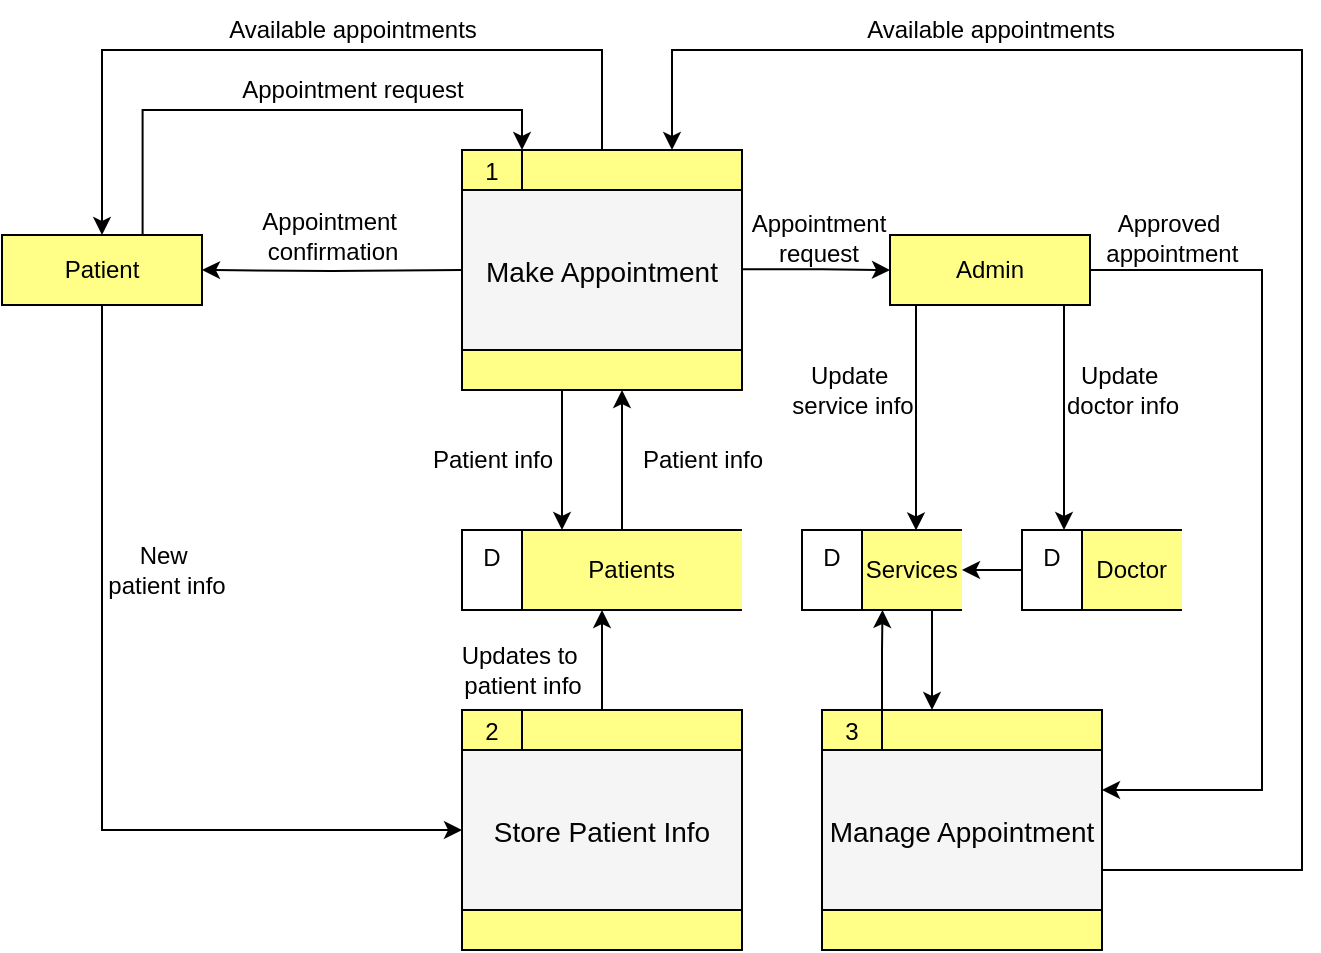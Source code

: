<mxfile version="24.4.10" type="github">
  <diagram name="Page-1" id="c7558073-3199-34d8-9f00-42111426c3f3">
    <mxGraphModel dx="1122" dy="1882" grid="1" gridSize="10" guides="1" tooltips="1" connect="1" arrows="1" fold="1" page="1" pageScale="1" pageWidth="826" pageHeight="1169" background="none" math="0" shadow="0">
      <root>
        <mxCell id="0" />
        <mxCell id="1" parent="0" />
        <mxCell id="12" value="Admin" style="whiteSpace=wrap;align=center;verticalAlign=middle;fontStyle=0;strokeWidth=1;fillColor=#ffff88;strokeColor=#000000;" parent="1" vertex="1">
          <mxGeometry x="524" y="82.5" width="100" height="35" as="geometry" />
        </mxCell>
        <mxCell id="67" value="" style="edgeStyle=elbowEdgeStyle;elbow=horizontal;strokeColor=default;strokeWidth=1;fontColor=default;labelBackgroundColor=default;entryX=0;entryY=0.5;entryDx=0;entryDy=0;" parent="1" target="12" edge="1">
          <mxGeometry width="100" height="100" relative="1" as="geometry">
            <mxPoint x="450" y="99.58" as="sourcePoint" />
            <mxPoint x="520" y="99.58" as="targetPoint" />
            <Array as="points">
              <mxPoint x="480" y="239.58" />
            </Array>
          </mxGeometry>
        </mxCell>
        <mxCell id="ecSNK2-rzR-k5JYxGE2O-107" value="" style="group;fontSize=14;" vertex="1" connectable="0" parent="1">
          <mxGeometry x="310" y="320" width="140" height="120" as="geometry" />
        </mxCell>
        <mxCell id="ecSNK2-rzR-k5JYxGE2O-101" value="" style="group" vertex="1" connectable="0" parent="ecSNK2-rzR-k5JYxGE2O-107">
          <mxGeometry width="140" height="120" as="geometry" />
        </mxCell>
        <mxCell id="ecSNK2-rzR-k5JYxGE2O-106" value="" style="group;strokeColor=default;" vertex="1" connectable="0" parent="ecSNK2-rzR-k5JYxGE2O-101">
          <mxGeometry width="140" height="120" as="geometry" />
        </mxCell>
        <mxCell id="ecSNK2-rzR-k5JYxGE2O-100" value="Store Patient Info" style="group;container=0;verticalAlign=middle;fillColor=#f5f5f5;fontColor=#030303;strokeColor=#000000;fontSize=14;" vertex="1" connectable="0" parent="ecSNK2-rzR-k5JYxGE2O-106">
          <mxGeometry width="140" height="120" as="geometry" />
        </mxCell>
        <mxCell id="ecSNK2-rzR-k5JYxGE2O-99" value="" style="endArrow=none;html=1;rounded=0;exitX=0;exitY=0.25;exitDx=0;exitDy=0;entryX=1;entryY=0.25;entryDx=0;entryDy=0;" edge="1" parent="ecSNK2-rzR-k5JYxGE2O-106">
          <mxGeometry width="50" height="50" relative="1" as="geometry">
            <mxPoint y="100.003" as="sourcePoint" />
            <mxPoint x="140" y="100.003" as="targetPoint" />
          </mxGeometry>
        </mxCell>
        <mxCell id="ecSNK2-rzR-k5JYxGE2O-108" value="" style="rounded=0;whiteSpace=wrap;html=1;fillColor=#ffff88;strokeColor=#000000;" vertex="1" parent="ecSNK2-rzR-k5JYxGE2O-106">
          <mxGeometry width="140" height="20" as="geometry" />
        </mxCell>
        <mxCell id="62" value="2" style="text;spacingTop=-5;align=center;verticalAlign=bottom;fontColor=default;" parent="ecSNK2-rzR-k5JYxGE2O-106" vertex="1">
          <mxGeometry width="30" height="20" as="geometry" />
        </mxCell>
        <mxCell id="ecSNK2-rzR-k5JYxGE2O-114" value="" style="rounded=0;whiteSpace=wrap;html=1;fillColor=#ffff88;strokeColor=#000000;" vertex="1" parent="ecSNK2-rzR-k5JYxGE2O-106">
          <mxGeometry y="100" width="140" height="20" as="geometry" />
        </mxCell>
        <mxCell id="ecSNK2-rzR-k5JYxGE2O-104" value="" style="endArrow=none;html=1;rounded=0;" edge="1" parent="ecSNK2-rzR-k5JYxGE2O-107">
          <mxGeometry width="50" height="50" relative="1" as="geometry">
            <mxPoint x="30" y="20" as="sourcePoint" />
            <mxPoint x="30" as="targetPoint" />
          </mxGeometry>
        </mxCell>
        <mxCell id="ecSNK2-rzR-k5JYxGE2O-115" value="" style="group" vertex="1" connectable="0" parent="1">
          <mxGeometry x="310" y="40" width="140" height="120" as="geometry" />
        </mxCell>
        <mxCell id="ecSNK2-rzR-k5JYxGE2O-116" value="" style="group" vertex="1" connectable="0" parent="ecSNK2-rzR-k5JYxGE2O-115">
          <mxGeometry width="140" height="120" as="geometry" />
        </mxCell>
        <mxCell id="ecSNK2-rzR-k5JYxGE2O-117" value="" style="group;strokeColor=default;" vertex="1" connectable="0" parent="ecSNK2-rzR-k5JYxGE2O-116">
          <mxGeometry width="140" height="120" as="geometry" />
        </mxCell>
        <mxCell id="ecSNK2-rzR-k5JYxGE2O-118" value="Make Appointment" style="group;container=0;verticalAlign=middle;fillColor=#f5f5f5;fontColor=#030303;strokeColor=#000000;fontSize=14;" vertex="1" connectable="0" parent="ecSNK2-rzR-k5JYxGE2O-117">
          <mxGeometry width="140" height="120" as="geometry" />
        </mxCell>
        <mxCell id="ecSNK2-rzR-k5JYxGE2O-119" value="" style="endArrow=none;html=1;rounded=0;exitX=0;exitY=0.25;exitDx=0;exitDy=0;entryX=1;entryY=0.25;entryDx=0;entryDy=0;" edge="1" parent="ecSNK2-rzR-k5JYxGE2O-117">
          <mxGeometry width="50" height="50" relative="1" as="geometry">
            <mxPoint y="100.003" as="sourcePoint" />
            <mxPoint x="140" y="100.003" as="targetPoint" />
          </mxGeometry>
        </mxCell>
        <mxCell id="ecSNK2-rzR-k5JYxGE2O-120" value="" style="rounded=0;whiteSpace=wrap;html=1;fillColor=#ffff88;strokeColor=#000000;" vertex="1" parent="ecSNK2-rzR-k5JYxGE2O-117">
          <mxGeometry width="140" height="20" as="geometry" />
        </mxCell>
        <mxCell id="ecSNK2-rzR-k5JYxGE2O-121" value="1" style="text;spacingTop=-5;align=center;verticalAlign=bottom;fontColor=default;" vertex="1" parent="ecSNK2-rzR-k5JYxGE2O-117">
          <mxGeometry width="30" height="20" as="geometry" />
        </mxCell>
        <mxCell id="ecSNK2-rzR-k5JYxGE2O-122" value="" style="rounded=0;whiteSpace=wrap;html=1;fillColor=#ffff88;strokeColor=#000000;" vertex="1" parent="ecSNK2-rzR-k5JYxGE2O-117">
          <mxGeometry y="100" width="140" height="20" as="geometry" />
        </mxCell>
        <mxCell id="ecSNK2-rzR-k5JYxGE2O-123" value="" style="endArrow=none;html=1;rounded=0;" edge="1" parent="ecSNK2-rzR-k5JYxGE2O-115">
          <mxGeometry width="50" height="50" relative="1" as="geometry">
            <mxPoint x="30" y="20" as="sourcePoint" />
            <mxPoint x="30" as="targetPoint" />
          </mxGeometry>
        </mxCell>
        <mxCell id="ecSNK2-rzR-k5JYxGE2O-135" style="edgeStyle=orthogonalEdgeStyle;rounded=0;orthogonalLoop=1;jettySize=auto;html=1;entryX=1;entryY=0.5;entryDx=0;entryDy=0;" edge="1" parent="1" target="ecSNK2-rzR-k5JYxGE2O-125">
          <mxGeometry relative="1" as="geometry">
            <mxPoint x="290" y="99.931" as="targetPoint" />
            <mxPoint x="310" y="100" as="sourcePoint" />
          </mxGeometry>
        </mxCell>
        <mxCell id="ecSNK2-rzR-k5JYxGE2O-139" style="edgeStyle=orthogonalEdgeStyle;rounded=0;orthogonalLoop=1;jettySize=auto;html=1;exitX=0.703;exitY=0.027;exitDx=0;exitDy=0;entryX=0.5;entryY=0;entryDx=0;entryDy=0;exitPerimeter=0;" edge="1" parent="1" source="ecSNK2-rzR-k5JYxGE2O-125">
          <mxGeometry relative="1" as="geometry">
            <mxPoint x="90" y="82.5" as="sourcePoint" />
            <mxPoint x="340" y="40" as="targetPoint" />
            <Array as="points">
              <mxPoint x="150" y="20" />
              <mxPoint x="340" y="20" />
            </Array>
          </mxGeometry>
        </mxCell>
        <mxCell id="ecSNK2-rzR-k5JYxGE2O-140" style="edgeStyle=orthogonalEdgeStyle;rounded=0;orthogonalLoop=1;jettySize=auto;html=1;exitX=0.5;exitY=1;exitDx=0;exitDy=0;" edge="1" parent="1" source="ecSNK2-rzR-k5JYxGE2O-125">
          <mxGeometry relative="1" as="geometry">
            <mxPoint x="310" y="380" as="targetPoint" />
            <Array as="points">
              <mxPoint x="130" y="380" />
            </Array>
          </mxGeometry>
        </mxCell>
        <mxCell id="ecSNK2-rzR-k5JYxGE2O-125" value="Patient" style="whiteSpace=wrap;align=center;verticalAlign=middle;fontStyle=0;strokeWidth=1;fillColor=#ffff88;strokeColor=#000000;" vertex="1" parent="1">
          <mxGeometry x="80" y="82.5" width="100" height="35" as="geometry" />
        </mxCell>
        <mxCell id="ecSNK2-rzR-k5JYxGE2O-126" value="" style="group" vertex="1" connectable="0" parent="1">
          <mxGeometry x="310" y="230" width="140" height="40" as="geometry" />
        </mxCell>
        <mxCell id="ecSNK2-rzR-k5JYxGE2O-96" value="&lt;span style=&quot;white-space: pre;&quot;&gt;&#x9;&lt;/span&gt;Patients" style="html=1;dashed=0;whiteSpace=wrap;shape=mxgraph.dfd.dataStoreID;align=center;spacingLeft=3;points=[[0,0],[0.5,0],[1,0],[0,0.5],[1,0.5],[0,1],[0.5,1],[1,1]];fillColor=#ffff88;strokeColor=#000000;" vertex="1" parent="ecSNK2-rzR-k5JYxGE2O-126">
          <mxGeometry width="140" height="40" as="geometry" />
        </mxCell>
        <mxCell id="ecSNK2-rzR-k5JYxGE2O-124" value="D" style="rounded=0;whiteSpace=wrap;html=1;verticalAlign=top;" vertex="1" parent="ecSNK2-rzR-k5JYxGE2O-126">
          <mxGeometry width="30" height="40" as="geometry" />
        </mxCell>
        <mxCell id="ecSNK2-rzR-k5JYxGE2O-138" style="edgeStyle=orthogonalEdgeStyle;rounded=0;orthogonalLoop=1;jettySize=auto;html=1;exitX=0.5;exitY=0;exitDx=0;exitDy=0;entryX=0.5;entryY=0;entryDx=0;entryDy=0;" edge="1" parent="1" source="ecSNK2-rzR-k5JYxGE2O-120" target="ecSNK2-rzR-k5JYxGE2O-125">
          <mxGeometry relative="1" as="geometry">
            <mxPoint x="180" y="82.5" as="targetPoint" />
            <mxPoint x="370" y="40" as="sourcePoint" />
            <Array as="points">
              <mxPoint x="380" y="-10" />
              <mxPoint x="130" y="-10" />
            </Array>
          </mxGeometry>
        </mxCell>
        <mxCell id="ecSNK2-rzR-k5JYxGE2O-144" value="Appointment&amp;nbsp;&lt;div&gt;&lt;span style=&quot;background-color: initial;&quot;&gt;confirmation&lt;/span&gt;&lt;/div&gt;" style="text;html=1;align=center;verticalAlign=middle;resizable=0;points=[];autosize=1;strokeColor=none;fillColor=none;" vertex="1" parent="1">
          <mxGeometry x="200" y="63" width="90" height="40" as="geometry" />
        </mxCell>
        <mxCell id="ecSNK2-rzR-k5JYxGE2O-145" value="Available appointments" style="text;html=1;align=center;verticalAlign=middle;resizable=0;points=[];autosize=1;strokeColor=none;fillColor=none;" vertex="1" parent="1">
          <mxGeometry x="180" y="-35" width="150" height="30" as="geometry" />
        </mxCell>
        <mxCell id="ecSNK2-rzR-k5JYxGE2O-147" value="Appointment request" style="text;html=1;align=center;verticalAlign=middle;resizable=0;points=[];autosize=1;strokeColor=none;fillColor=none;" vertex="1" parent="1">
          <mxGeometry x="190" y="-5" width="130" height="30" as="geometry" />
        </mxCell>
        <mxCell id="ecSNK2-rzR-k5JYxGE2O-150" value="Available&amp;nbsp;&lt;span style=&quot;background-color: initial;&quot;&gt;appointments&lt;/span&gt;" style="text;html=1;align=center;verticalAlign=middle;resizable=0;points=[];autosize=1;strokeColor=none;fillColor=none;" vertex="1" parent="1">
          <mxGeometry x="499" y="-35" width="150" height="30" as="geometry" />
        </mxCell>
        <mxCell id="ecSNK2-rzR-k5JYxGE2O-151" value="Approved&lt;div&gt;&amp;nbsp;appointment&lt;/div&gt;" style="text;html=1;align=center;verticalAlign=middle;resizable=0;points=[];autosize=1;strokeColor=none;fillColor=none;" vertex="1" parent="1">
          <mxGeometry x="618" y="64" width="90" height="40" as="geometry" />
        </mxCell>
        <mxCell id="ecSNK2-rzR-k5JYxGE2O-152" value="Appointment&lt;div&gt;request&lt;/div&gt;" style="text;html=1;align=center;verticalAlign=middle;resizable=0;points=[];autosize=1;strokeColor=none;fillColor=none;" vertex="1" parent="1">
          <mxGeometry x="443" y="64" width="90" height="40" as="geometry" />
        </mxCell>
        <mxCell id="ecSNK2-rzR-k5JYxGE2O-153" value="New&amp;nbsp;&lt;div&gt;patient info&lt;/div&gt;" style="text;html=1;align=center;verticalAlign=middle;resizable=0;points=[];autosize=1;strokeColor=none;fillColor=none;" vertex="1" parent="1">
          <mxGeometry x="122" y="230" width="80" height="40" as="geometry" />
        </mxCell>
        <mxCell id="ecSNK2-rzR-k5JYxGE2O-154" value="Updates to&amp;nbsp;&lt;div&gt;patient info&lt;/div&gt;" style="text;html=1;align=center;verticalAlign=middle;resizable=0;points=[];autosize=1;strokeColor=none;fillColor=none;" vertex="1" parent="1">
          <mxGeometry x="300" y="280" width="80" height="40" as="geometry" />
        </mxCell>
        <mxCell id="ecSNK2-rzR-k5JYxGE2O-155" value="&lt;div&gt;Patient info&lt;/div&gt;" style="text;html=1;align=center;verticalAlign=middle;resizable=0;points=[];autosize=1;strokeColor=none;fillColor=none;" vertex="1" parent="1">
          <mxGeometry x="390" y="180" width="80" height="30" as="geometry" />
        </mxCell>
        <mxCell id="ecSNK2-rzR-k5JYxGE2O-156" value="&lt;div&gt;Patient info&lt;/div&gt;" style="text;html=1;align=center;verticalAlign=middle;resizable=0;points=[];autosize=1;strokeColor=none;fillColor=none;" vertex="1" parent="1">
          <mxGeometry x="285" y="180" width="80" height="30" as="geometry" />
        </mxCell>
        <mxCell id="ecSNK2-rzR-k5JYxGE2O-169" value="" style="edgeStyle=elbowEdgeStyle;elbow=horizontal;strokeColor=default;strokeWidth=1;fontColor=default;labelBackgroundColor=default;entryX=0.75;entryY=1;entryDx=0;entryDy=0;" edge="1" parent="1">
          <mxGeometry width="100" height="100" relative="1" as="geometry">
            <mxPoint x="390" y="230" as="sourcePoint" />
            <mxPoint x="390" y="160.0" as="targetPoint" />
          </mxGeometry>
        </mxCell>
        <mxCell id="ecSNK2-rzR-k5JYxGE2O-170" value="" style="group" vertex="1" connectable="0" parent="1">
          <mxGeometry x="480" y="230" width="80" height="40" as="geometry" />
        </mxCell>
        <mxCell id="ecSNK2-rzR-k5JYxGE2O-171" value="&lt;span style=&quot;white-space: pre;&quot;&gt;&#x9;&lt;/span&gt;Services" style="html=1;dashed=0;whiteSpace=wrap;shape=mxgraph.dfd.dataStoreID;align=center;spacingLeft=3;points=[[0,0],[0.5,0],[1,0],[0,0.5],[1,0.5],[0,1],[0.5,1],[1,1]];fillColor=#ffff88;strokeColor=#000000;" vertex="1" parent="ecSNK2-rzR-k5JYxGE2O-170">
          <mxGeometry width="80" height="40" as="geometry" />
        </mxCell>
        <mxCell id="ecSNK2-rzR-k5JYxGE2O-173" value="D" style="rounded=0;whiteSpace=wrap;html=1;verticalAlign=top;" vertex="1" parent="ecSNK2-rzR-k5JYxGE2O-170">
          <mxGeometry width="30" height="40" as="geometry" />
        </mxCell>
        <mxCell id="ecSNK2-rzR-k5JYxGE2O-143" style="edgeStyle=orthogonalEdgeStyle;rounded=0;orthogonalLoop=1;jettySize=auto;html=1;exitX=0.25;exitY=1;exitDx=0;exitDy=0;" edge="1" parent="1">
          <mxGeometry relative="1" as="geometry">
            <mxPoint x="360" y="230" as="targetPoint" />
            <mxPoint x="360" y="160" as="sourcePoint" />
          </mxGeometry>
        </mxCell>
        <mxCell id="ecSNK2-rzR-k5JYxGE2O-141" style="edgeStyle=orthogonalEdgeStyle;rounded=0;orthogonalLoop=1;jettySize=auto;html=1;entryX=0.5;entryY=1;entryDx=0;entryDy=0;exitX=0.5;exitY=0;exitDx=0;exitDy=0;" edge="1" parent="1" source="ecSNK2-rzR-k5JYxGE2O-108" target="ecSNK2-rzR-k5JYxGE2O-96">
          <mxGeometry relative="1" as="geometry">
            <mxPoint x="240" y="249.294" as="targetPoint" />
            <mxPoint x="220" y="250" as="sourcePoint" />
          </mxGeometry>
        </mxCell>
        <mxCell id="ecSNK2-rzR-k5JYxGE2O-200" value="" style="group" vertex="1" connectable="0" parent="1">
          <mxGeometry x="590" y="230" width="80" height="40" as="geometry" />
        </mxCell>
        <mxCell id="ecSNK2-rzR-k5JYxGE2O-201" value="&lt;span style=&quot;white-space: pre;&quot;&gt;&#x9;&lt;/span&gt;Doctor" style="html=1;dashed=0;whiteSpace=wrap;shape=mxgraph.dfd.dataStoreID;align=center;spacingLeft=3;points=[[0,0],[0.5,0],[1,0],[0,0.5],[1,0.5],[0,1],[0.5,1],[1,1]];fillColor=#ffff88;strokeColor=#000000;" vertex="1" parent="ecSNK2-rzR-k5JYxGE2O-200">
          <mxGeometry width="80" height="40" as="geometry" />
        </mxCell>
        <mxCell id="ecSNK2-rzR-k5JYxGE2O-202" value="D" style="rounded=0;whiteSpace=wrap;html=1;verticalAlign=top;" vertex="1" parent="ecSNK2-rzR-k5JYxGE2O-200">
          <mxGeometry width="30" height="40" as="geometry" />
        </mxCell>
        <mxCell id="ecSNK2-rzR-k5JYxGE2O-203" value="" style="group" vertex="1" connectable="0" parent="1">
          <mxGeometry x="490" y="320" width="140" height="120" as="geometry" />
        </mxCell>
        <mxCell id="ecSNK2-rzR-k5JYxGE2O-204" value="" style="group" vertex="1" connectable="0" parent="ecSNK2-rzR-k5JYxGE2O-203">
          <mxGeometry width="140" height="120" as="geometry" />
        </mxCell>
        <mxCell id="ecSNK2-rzR-k5JYxGE2O-205" value="" style="group;strokeColor=default;" vertex="1" connectable="0" parent="ecSNK2-rzR-k5JYxGE2O-204">
          <mxGeometry width="140" height="120" as="geometry" />
        </mxCell>
        <mxCell id="ecSNK2-rzR-k5JYxGE2O-206" value="Manage Appointment" style="group;container=0;verticalAlign=middle;fillColor=#f5f5f5;fontColor=#030303;strokeColor=#000000;fontSize=14;" vertex="1" connectable="0" parent="ecSNK2-rzR-k5JYxGE2O-205">
          <mxGeometry width="140" height="120" as="geometry" />
        </mxCell>
        <mxCell id="ecSNK2-rzR-k5JYxGE2O-207" value="" style="endArrow=none;html=1;rounded=0;exitX=0;exitY=0.25;exitDx=0;exitDy=0;entryX=1;entryY=0.25;entryDx=0;entryDy=0;" edge="1" parent="ecSNK2-rzR-k5JYxGE2O-205">
          <mxGeometry width="50" height="50" relative="1" as="geometry">
            <mxPoint y="100.003" as="sourcePoint" />
            <mxPoint x="140" y="100.003" as="targetPoint" />
          </mxGeometry>
        </mxCell>
        <mxCell id="ecSNK2-rzR-k5JYxGE2O-208" value="" style="rounded=0;whiteSpace=wrap;html=1;fillColor=#ffff88;strokeColor=#000000;" vertex="1" parent="ecSNK2-rzR-k5JYxGE2O-205">
          <mxGeometry width="140" height="20" as="geometry" />
        </mxCell>
        <mxCell id="ecSNK2-rzR-k5JYxGE2O-209" value="3" style="text;spacingTop=-5;align=center;verticalAlign=bottom;fontColor=default;" vertex="1" parent="ecSNK2-rzR-k5JYxGE2O-205">
          <mxGeometry width="30" height="20" as="geometry" />
        </mxCell>
        <mxCell id="ecSNK2-rzR-k5JYxGE2O-210" value="" style="rounded=0;whiteSpace=wrap;html=1;fillColor=#ffff88;strokeColor=#000000;" vertex="1" parent="ecSNK2-rzR-k5JYxGE2O-205">
          <mxGeometry y="100" width="140" height="20" as="geometry" />
        </mxCell>
        <mxCell id="ecSNK2-rzR-k5JYxGE2O-211" value="" style="endArrow=none;html=1;rounded=0;" edge="1" parent="ecSNK2-rzR-k5JYxGE2O-203">
          <mxGeometry width="50" height="50" relative="1" as="geometry">
            <mxPoint x="30" y="20" as="sourcePoint" />
            <mxPoint x="30" as="targetPoint" />
          </mxGeometry>
        </mxCell>
        <mxCell id="ecSNK2-rzR-k5JYxGE2O-216" value="&lt;div&gt;Update&amp;nbsp;&lt;/div&gt;&lt;div&gt;&lt;span style=&quot;background-color: initial;&quot;&gt;service info&lt;/span&gt;&lt;br&gt;&lt;/div&gt;" style="text;html=1;align=center;verticalAlign=middle;resizable=0;points=[];autosize=1;strokeColor=none;fillColor=none;" vertex="1" parent="1">
          <mxGeometry x="465" y="140" width="80" height="40" as="geometry" />
        </mxCell>
        <mxCell id="ecSNK2-rzR-k5JYxGE2O-217" value="&lt;div&gt;Update&amp;nbsp;&lt;/div&gt;&lt;div&gt;&lt;span style=&quot;background-color: initial;&quot;&gt;doctor info&lt;/span&gt;&lt;br&gt;&lt;/div&gt;" style="text;html=1;align=center;verticalAlign=middle;resizable=0;points=[];autosize=1;strokeColor=none;fillColor=none;" vertex="1" parent="1">
          <mxGeometry x="600" y="140" width="80" height="40" as="geometry" />
        </mxCell>
        <mxCell id="ecSNK2-rzR-k5JYxGE2O-219" style="edgeStyle=orthogonalEdgeStyle;rounded=0;orthogonalLoop=1;jettySize=auto;html=1;exitX=0.75;exitY=1;exitDx=0;exitDy=0;" edge="1" parent="1">
          <mxGeometry relative="1" as="geometry">
            <mxPoint x="610" y="117.5" as="sourcePoint" />
            <mxPoint x="611" y="230" as="targetPoint" />
            <Array as="points">
              <mxPoint x="611" y="118" />
            </Array>
          </mxGeometry>
        </mxCell>
        <mxCell id="ecSNK2-rzR-k5JYxGE2O-220" style="edgeStyle=orthogonalEdgeStyle;rounded=0;orthogonalLoop=1;jettySize=auto;html=1;entryX=0.708;entryY=0.004;entryDx=0;entryDy=0;exitX=0.25;exitY=1;exitDx=0;exitDy=0;entryPerimeter=0;" edge="1" parent="1" source="12" target="ecSNK2-rzR-k5JYxGE2O-171">
          <mxGeometry relative="1" as="geometry">
            <mxPoint x="660" y="125" as="sourcePoint" />
            <mxPoint x="591" y="249" as="targetPoint" />
            <Array as="points">
              <mxPoint x="537" y="118" />
              <mxPoint x="537" y="230" />
            </Array>
          </mxGeometry>
        </mxCell>
        <mxCell id="ecSNK2-rzR-k5JYxGE2O-222" style="edgeStyle=orthogonalEdgeStyle;rounded=0;orthogonalLoop=1;jettySize=auto;html=1;" edge="1" parent="1">
          <mxGeometry relative="1" as="geometry">
            <mxPoint x="545" y="270" as="sourcePoint" />
            <mxPoint x="545" y="320" as="targetPoint" />
          </mxGeometry>
        </mxCell>
        <mxCell id="ecSNK2-rzR-k5JYxGE2O-228" style="edgeStyle=orthogonalEdgeStyle;rounded=0;orthogonalLoop=1;jettySize=auto;html=1;entryX=0.75;entryY=0;entryDx=0;entryDy=0;" edge="1" parent="1" target="ecSNK2-rzR-k5JYxGE2O-120">
          <mxGeometry relative="1" as="geometry">
            <mxPoint x="630" y="400" as="sourcePoint" />
            <mxPoint x="590" y="63" as="targetPoint" />
            <Array as="points">
              <mxPoint x="730" y="400" />
              <mxPoint x="730" y="-10" />
              <mxPoint x="415" y="-10" />
            </Array>
          </mxGeometry>
        </mxCell>
        <mxCell id="ecSNK2-rzR-k5JYxGE2O-230" style="edgeStyle=orthogonalEdgeStyle;rounded=0;orthogonalLoop=1;jettySize=auto;html=1;exitX=1;exitY=0.5;exitDx=0;exitDy=0;" edge="1" parent="1" source="12">
          <mxGeometry relative="1" as="geometry">
            <mxPoint x="550" y="73" as="sourcePoint" />
            <mxPoint x="630" y="360" as="targetPoint" />
            <Array as="points">
              <mxPoint x="710" y="100" />
              <mxPoint x="710" y="360" />
            </Array>
          </mxGeometry>
        </mxCell>
        <mxCell id="ecSNK2-rzR-k5JYxGE2O-232" style="edgeStyle=orthogonalEdgeStyle;rounded=0;orthogonalLoop=1;jettySize=auto;html=1;entryX=0.5;entryY=1;entryDx=0;entryDy=0;exitX=0.284;exitY=-0.017;exitDx=0;exitDy=0;exitPerimeter=0;" edge="1" parent="1">
          <mxGeometry relative="1" as="geometry">
            <mxPoint x="520" y="319.66" as="sourcePoint" />
            <mxPoint x="520.24" y="270" as="targetPoint" />
            <Array as="points">
              <mxPoint x="520.24" y="290" />
            </Array>
          </mxGeometry>
        </mxCell>
        <mxCell id="ecSNK2-rzR-k5JYxGE2O-234" style="edgeStyle=orthogonalEdgeStyle;rounded=0;orthogonalLoop=1;jettySize=auto;html=1;exitX=0;exitY=0.5;exitDx=0;exitDy=0;entryX=1;entryY=0.5;entryDx=0;entryDy=0;" edge="1" parent="1" source="ecSNK2-rzR-k5JYxGE2O-202" target="ecSNK2-rzR-k5JYxGE2O-171">
          <mxGeometry relative="1" as="geometry">
            <mxPoint x="550" y="280" as="sourcePoint" />
            <mxPoint x="570" y="250" as="targetPoint" />
            <Array as="points" />
          </mxGeometry>
        </mxCell>
      </root>
    </mxGraphModel>
  </diagram>
</mxfile>
